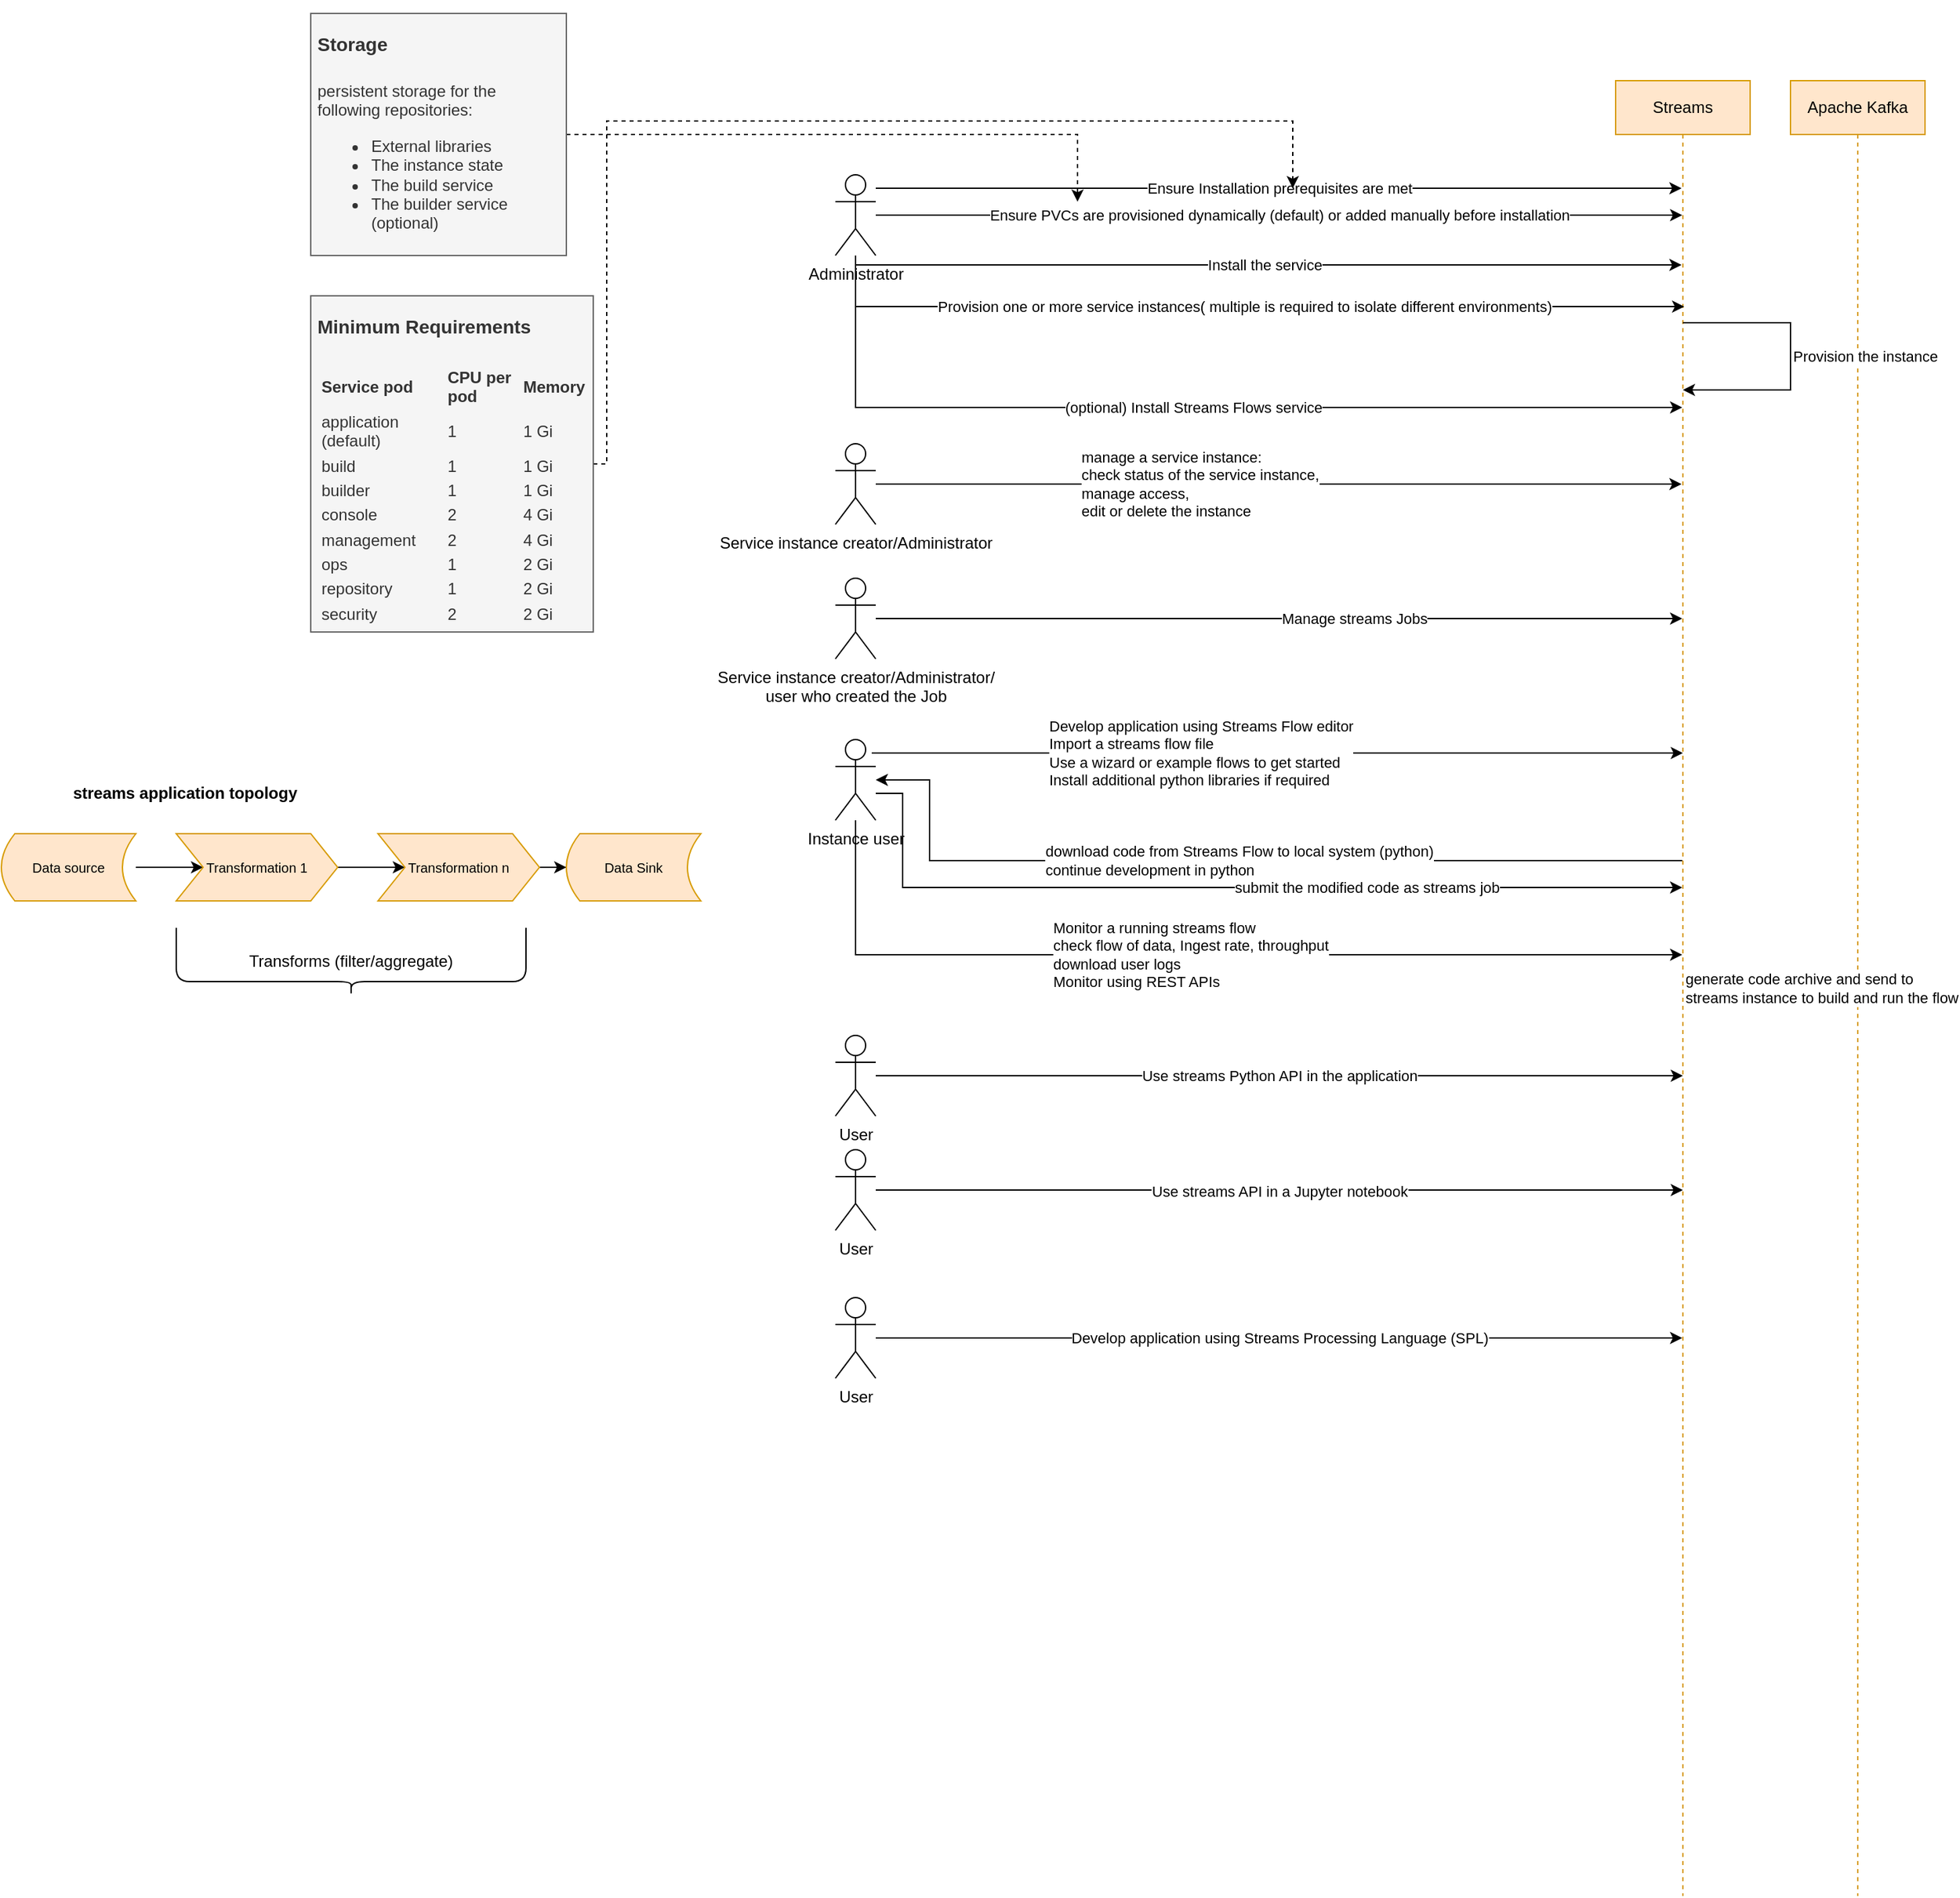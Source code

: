 <mxfile version="13.4.3" type="github">
  <diagram id="_AXpcyA0Q4AVw2A8-K8P" name="Page-1">
    <mxGraphModel dx="-16" dy="1495" grid="1" gridSize="10" guides="1" tooltips="1" connect="1" arrows="1" fold="1" page="1" pageScale="1" pageWidth="850" pageHeight="1100" math="0" shadow="0">
      <root>
        <mxCell id="0" />
        <mxCell id="1" parent="0" />
        <mxCell id="M9JW5XiTX6uAJ15VKad8-1" value="Streams" style="shape=umlLifeline;perimeter=lifelinePerimeter;whiteSpace=wrap;html=1;container=1;collapsible=0;recursiveResize=0;outlineConnect=0;fillColor=#ffe6cc;strokeColor=#d79b00;" parent="1" vertex="1">
          <mxGeometry x="2350" y="40" width="100" height="1350" as="geometry" />
        </mxCell>
        <mxCell id="M9JW5XiTX6uAJ15VKad8-3" value="Ensure Installation prerequisites are met" style="edgeStyle=orthogonalEdgeStyle;rounded=0;orthogonalLoop=1;jettySize=auto;html=1;" parent="1" source="M9JW5XiTX6uAJ15VKad8-2" edge="1">
          <mxGeometry relative="1" as="geometry">
            <mxPoint x="2399" y="120" as="targetPoint" />
            <Array as="points">
              <mxPoint x="2399" y="120" />
            </Array>
          </mxGeometry>
        </mxCell>
        <mxCell id="M9JW5XiTX6uAJ15VKad8-7" value="Ensure PVCs are provisioned dynamically (default) or added manually before installation" style="edgeStyle=orthogonalEdgeStyle;rounded=0;orthogonalLoop=1;jettySize=auto;html=1;" parent="1" source="M9JW5XiTX6uAJ15VKad8-2" target="M9JW5XiTX6uAJ15VKad8-1" edge="1">
          <mxGeometry relative="1" as="geometry">
            <mxPoint x="2390" y="150" as="targetPoint" />
            <Array as="points">
              <mxPoint x="2280" y="140" />
              <mxPoint x="2280" y="140" />
            </Array>
          </mxGeometry>
        </mxCell>
        <mxCell id="M9JW5XiTX6uAJ15VKad8-9" value="Install the service" style="edgeStyle=orthogonalEdgeStyle;rounded=0;orthogonalLoop=1;jettySize=auto;html=1;" parent="1" source="M9JW5XiTX6uAJ15VKad8-2" edge="1">
          <mxGeometry relative="1" as="geometry">
            <mxPoint x="2399" y="177" as="targetPoint" />
            <Array as="points">
              <mxPoint x="1785" y="177" />
            </Array>
          </mxGeometry>
        </mxCell>
        <mxCell id="M9JW5XiTX6uAJ15VKad8-10" value="Provision one or more service instances( multiple is required to isolate different environments)" style="edgeStyle=orthogonalEdgeStyle;rounded=0;orthogonalLoop=1;jettySize=auto;html=1;" parent="1" source="M9JW5XiTX6uAJ15VKad8-2" edge="1">
          <mxGeometry relative="1" as="geometry">
            <mxPoint x="2401" y="208" as="targetPoint" />
            <Array as="points">
              <mxPoint x="1785" y="208" />
            </Array>
          </mxGeometry>
        </mxCell>
        <mxCell id="M9JW5XiTX6uAJ15VKad8-12" value="(optional) Install Streams Flows service" style="edgeStyle=orthogonalEdgeStyle;rounded=0;orthogonalLoop=1;jettySize=auto;html=1;" parent="1" source="M9JW5XiTX6uAJ15VKad8-2" target="M9JW5XiTX6uAJ15VKad8-1" edge="1">
          <mxGeometry relative="1" as="geometry">
            <Array as="points">
              <mxPoint x="1785" y="283" />
            </Array>
          </mxGeometry>
        </mxCell>
        <mxCell id="M9JW5XiTX6uAJ15VKad8-2" value="Administrator" style="shape=umlActor;verticalLabelPosition=bottom;verticalAlign=top;html=1;outlineConnect=0;" parent="1" vertex="1">
          <mxGeometry x="1770" y="110" width="30" height="60" as="geometry" />
        </mxCell>
        <mxCell id="M9JW5XiTX6uAJ15VKad8-8" style="edgeStyle=orthogonalEdgeStyle;rounded=0;orthogonalLoop=1;jettySize=auto;html=1;dashed=1;" parent="1" source="M9JW5XiTX6uAJ15VKad8-4" edge="1">
          <mxGeometry relative="1" as="geometry">
            <mxPoint x="1950" y="130" as="targetPoint" />
            <Array as="points">
              <mxPoint x="1950" y="80" />
            </Array>
          </mxGeometry>
        </mxCell>
        <mxCell id="M9JW5XiTX6uAJ15VKad8-4" value="&lt;h1&gt;&lt;font style=&quot;font-size: 14px&quot;&gt;Storage&lt;/font&gt;&lt;/h1&gt;&lt;p&gt;persistent storage for the following repositories:&lt;/p&gt;&lt;ul class=&quot;ibm-colored-list ibm-textcolor-gray-80&quot;&gt;&lt;li&gt;External libraries&lt;/li&gt;&lt;li&gt;The instance state&lt;/li&gt;&lt;li&gt;The build service&lt;/li&gt;&lt;li&gt;The builder service (optional)&amp;nbsp;&lt;/li&gt;&lt;/ul&gt;" style="text;html=1;strokeColor=#666666;fillColor=#f5f5f5;spacing=5;spacingTop=-20;whiteSpace=wrap;overflow=hidden;rounded=0;fontColor=#333333;" parent="1" vertex="1">
          <mxGeometry x="1380" y="-10" width="190" height="180" as="geometry" />
        </mxCell>
        <mxCell id="M9JW5XiTX6uAJ15VKad8-6" style="edgeStyle=orthogonalEdgeStyle;rounded=0;orthogonalLoop=1;jettySize=auto;html=1;dashed=1;" parent="1" source="M9JW5XiTX6uAJ15VKad8-5" edge="1">
          <mxGeometry relative="1" as="geometry">
            <mxPoint x="2110" y="120" as="targetPoint" />
            <Array as="points">
              <mxPoint x="1600" y="325" />
              <mxPoint x="1600" y="70" />
              <mxPoint x="2110" y="70" />
            </Array>
          </mxGeometry>
        </mxCell>
        <mxCell id="M9JW5XiTX6uAJ15VKad8-5" value="&lt;h1&gt;&lt;font style=&quot;font-size: 14px&quot;&gt;Minimum Requirements&lt;/font&gt;&lt;/h1&gt;&lt;table summary=&quot;The following table describes the minimum resource requirements to provision a Streams service instance, including the minimum CPU and memory needed for each Streams service pod.&quot; id=&quot;prereqs__table_jpk_rnf_rhb&quot; class=&quot;defaultstyle ibm-grid&quot;&gt;&lt;thead&gt;&lt;tr&gt;&lt;th id=&quot;d177996e195&quot;&gt;Service pod&lt;/th&gt;&lt;th id=&quot;d177996e198&quot;&gt;CPU per pod&lt;/th&gt;&lt;th id=&quot;d177996e203&quot;&gt;Memory&lt;/th&gt;&lt;/tr&gt;&lt;/thead&gt;&lt;tbody&gt;&lt;tr&gt;&lt;td headers=&quot;d177996e195 &quot;&gt;application (default)&lt;/td&gt;&lt;td headers=&quot;d177996e198 &quot;&gt;1&amp;nbsp;&lt;/td&gt;&lt;td headers=&quot;d177996e203 &quot;&gt;1 Gi&lt;/td&gt;&lt;/tr&gt;&lt;tr&gt;&lt;td headers=&quot;d177996e195 &quot;&gt;build &lt;/td&gt;&lt;td headers=&quot;d177996e198 &quot;&gt;1&amp;nbsp;&lt;/td&gt;&lt;td headers=&quot;d177996e203 &quot;&gt;1 Gi&amp;nbsp;&lt;/td&gt;&lt;/tr&gt;&lt;tr&gt;&lt;td headers=&quot;d177996e195 &quot;&gt;builder&amp;nbsp;&lt;/td&gt;&lt;td headers=&quot;d177996e198 &quot;&gt;1&amp;nbsp;&lt;/td&gt;&lt;td headers=&quot;d177996e203 &quot;&gt;1 Gi&amp;nbsp;&lt;/td&gt;&lt;/tr&gt;&lt;tr&gt;&lt;td headers=&quot;d177996e195 &quot;&gt;console&lt;/td&gt;&lt;td headers=&quot;d177996e198 &quot;&gt;2&amp;nbsp;&lt;/td&gt;&lt;td headers=&quot;d177996e203 &quot;&gt;4 Gi&lt;/td&gt;&lt;/tr&gt;&lt;tr&gt;&lt;td headers=&quot;d177996e195 &quot;&gt;management&lt;/td&gt;&lt;td headers=&quot;d177996e198 &quot;&gt;2&amp;nbsp;&lt;/td&gt;&lt;td headers=&quot;d177996e203 &quot;&gt;4 Gi&lt;/td&gt;&lt;/tr&gt;&lt;tr&gt;&lt;td headers=&quot;d177996e195 &quot;&gt;ops&lt;/td&gt;&lt;td headers=&quot;d177996e198 &quot;&gt; 1&lt;/td&gt;&lt;td headers=&quot;d177996e203 &quot;&gt;2 Gi&lt;/td&gt;&lt;/tr&gt;&lt;tr&gt;&lt;td headers=&quot;d177996e195 &quot;&gt;repository&lt;/td&gt;&lt;td headers=&quot;d177996e198 &quot;&gt;1&lt;/td&gt;&lt;td headers=&quot;d177996e203 &quot;&gt;2 Gi&lt;/td&gt;&lt;/tr&gt;&lt;tr&gt;&lt;td headers=&quot;d177996e195 &quot;&gt;security&lt;/td&gt;&lt;td headers=&quot;d177996e198 &quot;&gt;2&lt;/td&gt;&lt;td headers=&quot;d177996e203 &quot;&gt;2 Gi&lt;/td&gt;&lt;/tr&gt;&lt;/tbody&gt;&lt;/table&gt;" style="text;html=1;strokeColor=#666666;fillColor=#f5f5f5;spacing=5;spacingTop=-20;whiteSpace=wrap;overflow=hidden;rounded=0;fontColor=#333333;" parent="1" vertex="1">
          <mxGeometry x="1380" y="200" width="210" height="250" as="geometry" />
        </mxCell>
        <mxCell id="M9JW5XiTX6uAJ15VKad8-14" value="manage a service instance:&lt;br&gt;check status of the service instance, &lt;br&gt;manage access, &lt;br&gt;edit or delete the instance" style="edgeStyle=orthogonalEdgeStyle;rounded=0;orthogonalLoop=1;jettySize=auto;html=1;align=left;" parent="1" source="M9JW5XiTX6uAJ15VKad8-13" edge="1">
          <mxGeometry x="-0.131" y="110" relative="1" as="geometry">
            <mxPoint x="2399" y="340" as="targetPoint" />
            <Array as="points">
              <mxPoint x="2060" y="340" />
              <mxPoint x="2060" y="340" />
            </Array>
            <mxPoint x="-110" y="110" as="offset" />
          </mxGeometry>
        </mxCell>
        <mxCell id="M9JW5XiTX6uAJ15VKad8-13" value="Service instance creator/Administrator" style="shape=umlActor;verticalLabelPosition=bottom;verticalAlign=top;html=1;outlineConnect=0;" parent="1" vertex="1">
          <mxGeometry x="1770" y="310" width="30" height="60" as="geometry" />
        </mxCell>
        <mxCell id="M9JW5XiTX6uAJ15VKad8-16" value="Manage streams Jobs" style="edgeStyle=orthogonalEdgeStyle;rounded=0;orthogonalLoop=1;jettySize=auto;html=1;align=left;" parent="1" source="M9JW5XiTX6uAJ15VKad8-15" target="M9JW5XiTX6uAJ15VKad8-1" edge="1">
          <mxGeometry relative="1" as="geometry">
            <mxPoint x="2320" y="440" as="targetPoint" />
            <Array as="points">
              <mxPoint x="2180" y="440" />
              <mxPoint x="2180" y="440" />
            </Array>
          </mxGeometry>
        </mxCell>
        <mxCell id="M9JW5XiTX6uAJ15VKad8-15" value="Service instance creator/Administrator/&lt;br&gt;user who created the Job" style="shape=umlActor;verticalLabelPosition=bottom;verticalAlign=top;html=1;outlineConnect=0;" parent="1" vertex="1">
          <mxGeometry x="1770" y="410" width="30" height="60" as="geometry" />
        </mxCell>
        <mxCell id="M9JW5XiTX6uAJ15VKad8-19" value="&lt;div&gt;Develop application using Streams Flow editor&lt;/div&gt;&lt;div&gt;Import a streams flow file&lt;/div&gt;&lt;div&gt;Use a wizard or example flows to get started&lt;/div&gt;&lt;div&gt;Install additional python libraries if required&lt;/div&gt;" style="edgeStyle=orthogonalEdgeStyle;rounded=0;orthogonalLoop=1;jettySize=auto;html=1;align=left;" parent="1" edge="1">
          <mxGeometry x="-0.569" relative="1" as="geometry">
            <mxPoint x="2400" y="540" as="targetPoint" />
            <mxPoint x="1797" y="540" as="sourcePoint" />
            <Array as="points">
              <mxPoint x="2400" y="540" />
            </Array>
            <mxPoint as="offset" />
          </mxGeometry>
        </mxCell>
        <mxCell id="M9JW5XiTX6uAJ15VKad8-29" value="&lt;div&gt;Monitor a running streams flow&lt;/div&gt;&lt;div&gt;check flow of data, Ingest rate, throughput&lt;/div&gt;&lt;div&gt;download user logs&lt;/div&gt;&lt;div&gt;Monitor using REST APIs&lt;/div&gt;" style="edgeStyle=orthogonalEdgeStyle;rounded=0;orthogonalLoop=1;jettySize=auto;html=1;align=left;" parent="1" source="M9JW5XiTX6uAJ15VKad8-18" target="M9JW5XiTX6uAJ15VKad8-1" edge="1">
          <mxGeometry x="-0.314" relative="1" as="geometry">
            <Array as="points">
              <mxPoint x="1785" y="690" />
            </Array>
            <mxPoint as="offset" />
          </mxGeometry>
        </mxCell>
        <mxCell id="0ejswBRdiBZbuxkeYmgo-1" value="&lt;div style=&quot;text-align: left&quot;&gt;download code from Streams Flow to local system (python)&lt;/div&gt;&lt;div style=&quot;text-align: left&quot;&gt;continue development in python&lt;/div&gt;" style="edgeStyle=orthogonalEdgeStyle;rounded=0;orthogonalLoop=1;jettySize=auto;html=1;startArrow=classic;startFill=1;endArrow=none;endFill=0;" parent="1" source="M9JW5XiTX6uAJ15VKad8-18" target="M9JW5XiTX6uAJ15VKad8-1" edge="1">
          <mxGeometry relative="1" as="geometry">
            <mxPoint x="1760" y="620" as="sourcePoint" />
            <Array as="points">
              <mxPoint x="1840" y="560" />
              <mxPoint x="1840" y="620" />
            </Array>
          </mxGeometry>
        </mxCell>
        <mxCell id="0ejswBRdiBZbuxkeYmgo-14" value="submit the modified code as streams job" style="edgeStyle=orthogonalEdgeStyle;rounded=0;orthogonalLoop=1;jettySize=auto;html=1;startArrow=none;startFill=0;endArrow=classic;endFill=1;align=left;" parent="1" source="M9JW5XiTX6uAJ15VKad8-18" target="M9JW5XiTX6uAJ15VKad8-1" edge="1">
          <mxGeometry relative="1" as="geometry">
            <Array as="points">
              <mxPoint x="1820" y="570" />
              <mxPoint x="1820" y="640" />
            </Array>
          </mxGeometry>
        </mxCell>
        <mxCell id="M9JW5XiTX6uAJ15VKad8-18" value="Instance user" style="shape=umlActor;verticalLabelPosition=bottom;verticalAlign=top;html=1;outlineConnect=0;" parent="1" vertex="1">
          <mxGeometry x="1770" y="530" width="30" height="60" as="geometry" />
        </mxCell>
        <mxCell id="M9JW5XiTX6uAJ15VKad8-23" value="Use streams Python API in the application" style="edgeStyle=orthogonalEdgeStyle;rounded=0;orthogonalLoop=1;jettySize=auto;html=1;" parent="1" source="M9JW5XiTX6uAJ15VKad8-22" edge="1">
          <mxGeometry relative="1" as="geometry">
            <mxPoint x="2400" y="780" as="targetPoint" />
            <Array as="points">
              <mxPoint x="2400" y="780" />
            </Array>
          </mxGeometry>
        </mxCell>
        <mxCell id="M9JW5XiTX6uAJ15VKad8-22" value="User" style="shape=umlActor;verticalLabelPosition=bottom;verticalAlign=top;html=1;outlineConnect=0;" parent="1" vertex="1">
          <mxGeometry x="1770" y="750" width="30" height="60" as="geometry" />
        </mxCell>
        <mxCell id="M9JW5XiTX6uAJ15VKad8-25" value="Use streams API in a Jupyter notebook" style="edgeStyle=orthogonalEdgeStyle;rounded=0;orthogonalLoop=1;jettySize=auto;html=1;" parent="1" source="M9JW5XiTX6uAJ15VKad8-24" edge="1">
          <mxGeometry relative="1" as="geometry">
            <mxPoint x="2400" y="865" as="targetPoint" />
          </mxGeometry>
        </mxCell>
        <mxCell id="M9JW5XiTX6uAJ15VKad8-24" value="User" style="shape=umlActor;verticalLabelPosition=bottom;verticalAlign=top;html=1;outlineConnect=0;" parent="1" vertex="1">
          <mxGeometry x="1770" y="835" width="30" height="60" as="geometry" />
        </mxCell>
        <mxCell id="M9JW5XiTX6uAJ15VKad8-27" value="Develop application using Streams Processing Language (SPL)" style="edgeStyle=orthogonalEdgeStyle;rounded=0;orthogonalLoop=1;jettySize=auto;html=1;" parent="1" source="M9JW5XiTX6uAJ15VKad8-26" edge="1">
          <mxGeometry relative="1" as="geometry">
            <Array as="points">
              <mxPoint x="2170" y="975" />
              <mxPoint x="2170" y="975" />
            </Array>
            <mxPoint x="2399.5" y="975" as="targetPoint" />
          </mxGeometry>
        </mxCell>
        <mxCell id="M9JW5XiTX6uAJ15VKad8-26" value="User" style="shape=umlActor;verticalLabelPosition=bottom;verticalAlign=top;html=1;outlineConnect=0;" parent="1" vertex="1">
          <mxGeometry x="1770" y="945" width="30" height="60" as="geometry" />
        </mxCell>
        <mxCell id="M9JW5XiTX6uAJ15VKad8-28" value="Apache Kafka" style="shape=umlLifeline;perimeter=lifelinePerimeter;whiteSpace=wrap;html=1;container=1;collapsible=0;recursiveResize=0;outlineConnect=0;fillColor=#ffe6cc;strokeColor=#d79b00;" parent="1" vertex="1">
          <mxGeometry x="2480" y="40" width="100" height="1350" as="geometry" />
        </mxCell>
        <mxCell id="0ejswBRdiBZbuxkeYmgo-9" style="edgeStyle=orthogonalEdgeStyle;rounded=0;orthogonalLoop=1;jettySize=auto;html=1;startArrow=none;startFill=0;endArrow=classic;endFill=1;" parent="1" source="0ejswBRdiBZbuxkeYmgo-3" target="0ejswBRdiBZbuxkeYmgo-6" edge="1">
          <mxGeometry relative="1" as="geometry" />
        </mxCell>
        <mxCell id="0ejswBRdiBZbuxkeYmgo-3" value="&lt;font style=&quot;font-size: 10px&quot;&gt;Data source&lt;/font&gt;" style="shape=dataStorage;whiteSpace=wrap;html=1;fillColor=#ffe6cc;strokeColor=#d79b00;" parent="1" vertex="1">
          <mxGeometry x="1150" y="600" width="100" height="50" as="geometry" />
        </mxCell>
        <mxCell id="0ejswBRdiBZbuxkeYmgo-10" style="edgeStyle=orthogonalEdgeStyle;rounded=0;orthogonalLoop=1;jettySize=auto;html=1;startArrow=none;startFill=0;endArrow=classic;endFill=1;" parent="1" source="0ejswBRdiBZbuxkeYmgo-6" target="0ejswBRdiBZbuxkeYmgo-7" edge="1">
          <mxGeometry relative="1" as="geometry" />
        </mxCell>
        <mxCell id="0ejswBRdiBZbuxkeYmgo-6" value="&lt;font style=&quot;font-size: 10px&quot;&gt;Transformation 1&lt;/font&gt;" style="shape=step;perimeter=stepPerimeter;whiteSpace=wrap;html=1;fixedSize=1;fillColor=#ffe6cc;strokeColor=#d79b00;" parent="1" vertex="1">
          <mxGeometry x="1280" y="600" width="120" height="50" as="geometry" />
        </mxCell>
        <mxCell id="0ejswBRdiBZbuxkeYmgo-11" style="edgeStyle=orthogonalEdgeStyle;rounded=0;orthogonalLoop=1;jettySize=auto;html=1;entryX=0;entryY=0.5;entryDx=0;entryDy=0;startArrow=none;startFill=0;endArrow=classic;endFill=1;" parent="1" source="0ejswBRdiBZbuxkeYmgo-7" target="0ejswBRdiBZbuxkeYmgo-8" edge="1">
          <mxGeometry relative="1" as="geometry" />
        </mxCell>
        <mxCell id="0ejswBRdiBZbuxkeYmgo-7" value="&lt;font style=&quot;font-size: 10px&quot;&gt;Transformation n&lt;/font&gt;" style="shape=step;perimeter=stepPerimeter;whiteSpace=wrap;html=1;fixedSize=1;fillColor=#ffe6cc;strokeColor=#d79b00;" parent="1" vertex="1">
          <mxGeometry x="1430" y="600" width="120" height="50" as="geometry" />
        </mxCell>
        <mxCell id="0ejswBRdiBZbuxkeYmgo-8" value="&lt;font style=&quot;font-size: 10px&quot;&gt;Data Sink&lt;/font&gt;" style="shape=dataStorage;whiteSpace=wrap;html=1;fillColor=#ffe6cc;strokeColor=#d79b00;" parent="1" vertex="1">
          <mxGeometry x="1570" y="600" width="100" height="50" as="geometry" />
        </mxCell>
        <mxCell id="0ejswBRdiBZbuxkeYmgo-12" value="Transforms (filter/aggregate)" style="shape=curlyBracket;whiteSpace=wrap;html=1;rounded=1;flipH=1;direction=north;size=0.2;" parent="1" vertex="1">
          <mxGeometry x="1280" y="670" width="260" height="50" as="geometry" />
        </mxCell>
        <mxCell id="0ejswBRdiBZbuxkeYmgo-13" value="&lt;b&gt;&amp;nbsp;streams application topology&lt;/b&gt;" style="text;html=1;strokeColor=none;fillColor=none;align=center;verticalAlign=middle;whiteSpace=wrap;rounded=0;" parent="1" vertex="1">
          <mxGeometry x="1180" y="560" width="210" height="20" as="geometry" />
        </mxCell>
        <mxCell id="qQavyI08bfnXi3V04z9X-8" value="Provision the instance" style="edgeStyle=orthogonalEdgeStyle;rounded=0;orthogonalLoop=1;jettySize=auto;html=1;align=left;" edge="1" parent="1" source="M9JW5XiTX6uAJ15VKad8-1" target="M9JW5XiTX6uAJ15VKad8-1">
          <mxGeometry relative="1" as="geometry">
            <Array as="points">
              <mxPoint x="2480" y="220" />
              <mxPoint x="2460" y="270" />
            </Array>
          </mxGeometry>
        </mxCell>
        <mxCell id="qQavyI08bfnXi3V04z9X-9" value="generate code archive and send to &lt;br&gt;streams instance to build and run the flow" style="edgeStyle=orthogonalEdgeStyle;rounded=0;orthogonalLoop=1;jettySize=auto;html=1;align=left;" edge="1" parent="1" source="M9JW5XiTX6uAJ15VKad8-1" target="M9JW5XiTX6uAJ15VKad8-1">
          <mxGeometry relative="1" as="geometry">
            <Array as="points">
              <mxPoint x="2450" y="550" />
              <mxPoint x="2450" y="600" />
            </Array>
          </mxGeometry>
        </mxCell>
      </root>
    </mxGraphModel>
  </diagram>
</mxfile>
